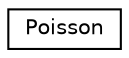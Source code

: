 digraph "Graphical Class Hierarchy"
{
 // LATEX_PDF_SIZE
  edge [fontname="Helvetica",fontsize="10",labelfontname="Helvetica",labelfontsize="10"];
  node [fontname="Helvetica",fontsize="10",shape=record];
  rankdir="LR";
  Node0 [label="Poisson",height=0.2,width=0.4,color="black", fillcolor="white", style="filled",URL="$class_poisson.html",tooltip=" "];
}
